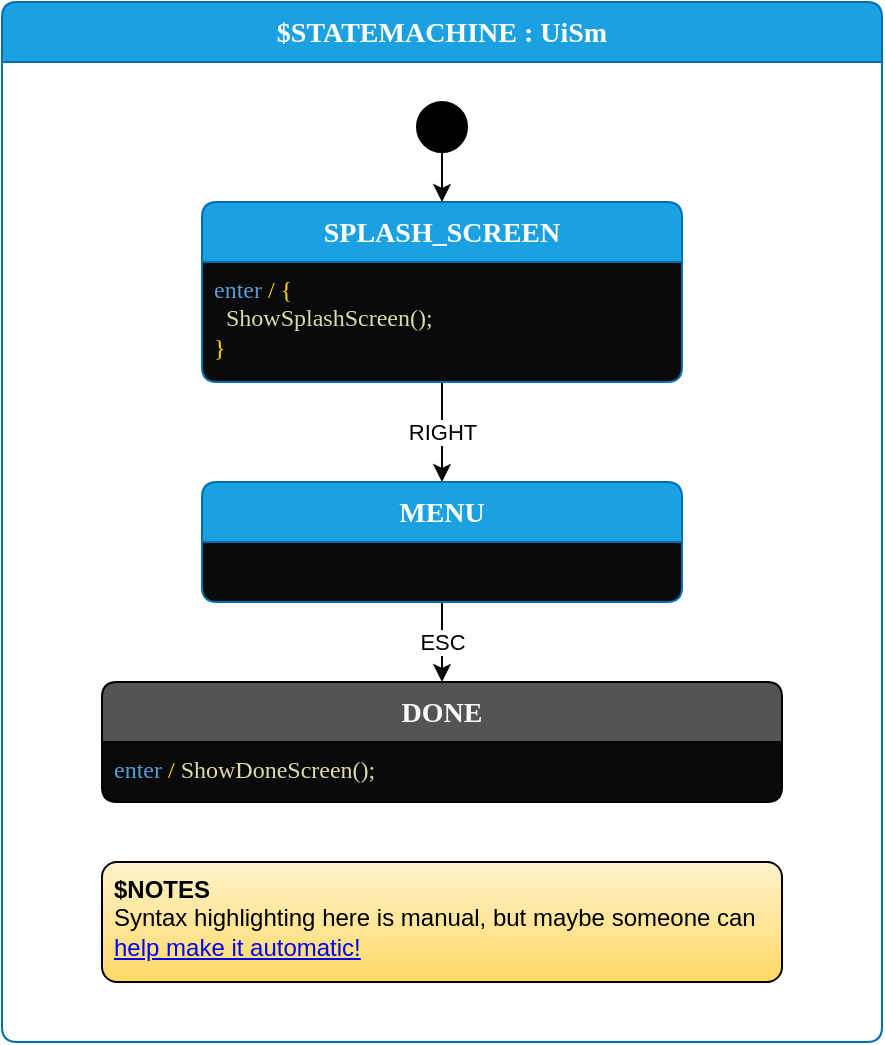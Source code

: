<mxfile>
    <diagram id="W3NqQyA0DYsyPUMlNqVw" name="Page-1">
        <mxGraphModel dx="1003" dy="425" grid="1" gridSize="10" guides="1" tooltips="1" connect="1" arrows="1" fold="1" page="1" pageScale="1" pageWidth="850" pageHeight="1100" math="0" shadow="0">
            <root>
                <mxCell id="0"/>
                <mxCell id="1" parent="0"/>
                <mxCell id="2" value="$STATEMACHINE : UiSm" style="shape=swimlane;rotatable=0;align=center;verticalAlign=top;fontFamily=Lucida Console;startSize=30;fontSize=14;fontStyle=1;fontColor=#ffffff;fillColor=#1ba1e2;swimlaneFillColor=default;rounded=1;arcSize=15;absoluteArcSize=1;strokeColor=#006EAF;" parent="1" vertex="1">
                    <mxGeometry x="40" y="40" width="440" height="520" as="geometry"/>
                </mxCell>
                <mxCell id="3" value=" " style="fontFamily=Lucida Console;align=left;verticalAlign=top;fillColor=none;gradientColor=none;strokeColor=none;rounded=0;spacingLeft=4;resizable=0;movable=0;deletable=0;rotatable=0;autosize=1;" parent="2" vertex="1" connectable="0">
                    <mxGeometry y="30" width="30" height="20" as="geometry"/>
                </mxCell>
                <mxCell id="4" value="$initial_state" style="shape=ellipse;aspect=fixed;fillColor=#000000;resizable=0;rotatable=0;noLabel=1;editable=0;" parent="2" vertex="1">
                    <mxGeometry x="207.5" y="50" width="25" height="25" as="geometry"/>
                </mxCell>
                <mxCell id="27" value="RIGHT" style="edgeStyle=none;html=1;exitX=0.5;exitY=1;exitDx=0;exitDy=0;entryX=0.5;entryY=0;entryDx=0;entryDy=0;" parent="2" source="5" target="11" edge="1">
                    <mxGeometry relative="1" as="geometry">
                        <mxPoint as="offset"/>
                    </mxGeometry>
                </mxCell>
                <mxCell id="5" value="SPLASH_SCREEN" style="shape=swimlane;rotatable=0;align=center;verticalAlign=top;fontFamily=Lucida Console;startSize=30;fontSize=14;fontStyle=1;fontColor=#ffffff;fillColor=#1ba1e2;swimlaneFillColor=#0A0A0A;rounded=1;arcSize=15;absoluteArcSize=1;strokeColor=#006EAF;labelBackgroundColor=none;labelBorderColor=none;" parent="2" vertex="1">
                    <mxGeometry x="100" y="100" width="240" height="90" as="geometry"/>
                </mxCell>
                <mxCell id="6" value="&lt;font color=&quot;#569cd6&quot;&gt;enter&lt;/font&gt;&lt;font color=&quot;#1ba1e2&quot;&gt; &lt;/font&gt;&lt;font color=&quot;#ffd700&quot;&gt;/ {&lt;br&gt;&amp;nbsp; &lt;/font&gt;&lt;font color=&quot;#dcdcaa&quot;&gt;ShowSplashScreen();&lt;br&gt;&lt;/font&gt;&lt;font color=&quot;#ffd700&quot;&gt;}&lt;/font&gt;" style="fontFamily=Lucida Console;align=left;verticalAlign=top;fillColor=none;gradientColor=none;strokeColor=none;rounded=0;spacingLeft=4;resizable=0;movable=0;deletable=0;rotatable=0;autosize=1;html=1;" parent="5" vertex="1" connectable="0">
                    <mxGeometry y="30" width="180" height="60" as="geometry"/>
                </mxCell>
                <mxCell id="9" style="entryX=0.5;entryY=0;entryDx=0;entryDy=0;" parent="2" source="4" target="5" edge="1">
                    <mxGeometry relative="1" as="geometry"/>
                </mxCell>
                <mxCell id="16" value="ESC" style="edgeStyle=none;html=1;entryX=0.5;entryY=0;entryDx=0;entryDy=0;" parent="2" source="11" target="14" edge="1">
                    <mxGeometry relative="1" as="geometry"/>
                </mxCell>
                <mxCell id="14" value="DONE" style="shape=swimlane;rotatable=0;align=center;verticalAlign=top;fontFamily=Lucida Console;startSize=30;fontSize=14;fontStyle=1;fontColor=#FAFAFA;fillColor=#545454;swimlaneFillColor=#0A0A0A;rounded=1;arcSize=15;absoluteArcSize=1;" parent="2" vertex="1">
                    <mxGeometry x="50" y="340" width="340" height="60" as="geometry"/>
                </mxCell>
                <mxCell id="15" value="&lt;font color=&quot;#569cd6&quot;&gt;enter &lt;/font&gt;&lt;font color=&quot;#ffd700&quot;&gt;/&amp;nbsp;&lt;/font&gt;&lt;font color=&quot;#dcdcaa&quot;&gt;ShowDoneScreen();&lt;/font&gt;" style="fontFamily=Lucida Console;align=left;verticalAlign=top;fillColor=none;gradientColor=none;strokeColor=none;rounded=0;spacingLeft=4;resizable=0;movable=0;deletable=0;rotatable=0;autosize=1;html=1;" parent="14" vertex="1" connectable="0">
                    <mxGeometry y="30" width="210" height="30" as="geometry"/>
                </mxCell>
                <mxCell id="11" value="MENU" style="shape=swimlane;rotatable=0;align=center;verticalAlign=top;fontFamily=Lucida Console;startSize=30;fontSize=14;fontStyle=1;fontColor=#ffffff;fillColor=#1ba1e2;swimlaneFillColor=#0A0A0A;rounded=1;arcSize=15;absoluteArcSize=1;strokeColor=#006EAF;" parent="2" vertex="1" collapsed="1">
                    <mxGeometry x="100" y="240" width="240" height="60" as="geometry">
                        <mxRectangle x="20" y="290" width="240" height="90" as="alternateBounds"/>
                    </mxGeometry>
                </mxCell>
                <mxCell id="12" value="enter / display.SetMenuMode(true);" style="fontFamily=Lucida Console;align=left;verticalAlign=top;fillColor=none;gradientColor=none;strokeColor=none;rounded=0;spacingLeft=4;resizable=0;movable=0;deletable=0;rotatable=0;autosize=1;" parent="11" vertex="1" connectable="0">
                    <mxGeometry y="30" width="270" height="30" as="geometry"/>
                </mxCell>
                <mxCell id="41" value="RIGHT" style="edgeStyle=none;html=1;exitX=1;exitY=0.25;exitDx=0;exitDy=0;entryX=0;entryY=0.25;entryDx=0;entryDy=0;" parent="11" source="18" target="39" edge="1">
                    <mxGeometry relative="1" as="geometry"/>
                </mxCell>
                <mxCell id="45" value="RIGHT" style="edgeStyle=none;html=1;exitX=1;exitY=0.25;exitDx=0;exitDy=0;entryX=0;entryY=0.25;entryDx=0;entryDy=0;" parent="11" source="23" target="43" edge="1">
                    <mxGeometry relative="1" as="geometry"/>
                </mxCell>
                <mxCell id="42" value="LEFT" style="edgeStyle=none;html=1;exitX=0;exitY=0.75;exitDx=0;exitDy=0;entryX=1;entryY=0.75;entryDx=0;entryDy=0;" parent="11" source="39" target="18" edge="1">
                    <mxGeometry relative="1" as="geometry"/>
                </mxCell>
                <mxCell id="46" value="LEFT" style="edgeStyle=none;html=1;exitX=0;exitY=0.75;exitDx=0;exitDy=0;entryX=1;entryY=0.75;entryDx=0;entryDy=0;" parent="11" source="43" target="23" edge="1">
                    <mxGeometry relative="1" as="geometry"/>
                </mxCell>
                <mxCell id="49" value="MAIN_MENU_INNER" style="shape=swimlane;rotatable=0;align=center;verticalAlign=top;fontFamily=Lucida Console;startSize=30;fontSize=14;fontStyle=1;fontColor=#FAFAFA;fillColor=#545454;swimlaneFillColor=default;rounded=1;arcSize=15;absoluteArcSize=1;" parent="11" vertex="1">
                    <mxGeometry x="30" y="145" width="360" height="690" as="geometry"/>
                </mxCell>
                <mxCell id="50" value="enter / MenuHeader(&quot;Main Menu&quot;); " style="fontFamily=Lucida Console;align=left;verticalAlign=top;fillColor=none;gradientColor=none;strokeColor=none;rounded=0;spacingLeft=4;resizable=0;movable=0;deletable=0;rotatable=0;autosize=1;" parent="49" vertex="1" connectable="0">
                    <mxGeometry y="30" width="260" height="30" as="geometry"/>
                </mxCell>
                <mxCell id="17" value="$initial_state" style="shape=ellipse;aspect=fixed;fillColor=#000000;resizable=0;rotatable=0;noLabel=1;editable=0;" parent="49" vertex="1">
                    <mxGeometry x="88" y="105" width="25" height="25" as="geometry"/>
                </mxCell>
                <mxCell id="30" value="&lt;b&gt;$PARENT_ALIAS&lt;/b&gt;" style="shape=rectangle;rounded=1;arcSize=15;absoluteArcSize=1;align=left;verticalAlign=top;whiteSpace=wrap;html=1;spacingLeft=4;strokeWidth=1;strokeColor=#BD7000;fillColor=#f0a30a;fontColor=#000000;" parent="49" vertex="1">
                    <mxGeometry x="200" y="100" width="120" height="30" as="geometry"/>
                </mxCell>
                <mxCell id="53" value="DOWN" style="edgeStyle=none;html=1;exitX=0.25;exitY=1;exitDx=0;exitDy=0;entryX=0.25;entryY=0;entryDx=0;entryDy=0;" parent="49" source="35" target="23" edge="1">
                    <mxGeometry relative="1" as="geometry"/>
                </mxCell>
                <mxCell id="35" value="DRINK" style="shape=swimlane;rotatable=0;align=center;verticalAlign=top;fontFamily=Lucida Console;startSize=30;fontSize=14;fontStyle=1;fontColor=#ffffff;fillColor=#1ba1e2;swimlaneFillColor=default;rounded=1;arcSize=15;absoluteArcSize=1;strokeColor=#006EAF;" parent="49" vertex="1">
                    <mxGeometry x="20" y="323" width="320" height="90" as="geometry"/>
                </mxCell>
                <mxCell id="36" value="enter / MenuOption(&quot;Select Drink&quot;); &#10;" style="fontFamily=Lucida Console;align=left;verticalAlign=top;fillColor=none;gradientColor=none;strokeColor=none;rounded=0;spacingLeft=4;resizable=0;movable=0;deletable=0;rotatable=0;autosize=1;" parent="35" vertex="1" connectable="0">
                    <mxGeometry y="30" width="280" height="30" as="geometry"/>
                </mxCell>
                <mxCell id="51" value="DOWN" style="edgeStyle=none;html=1;exitX=0.25;exitY=1;exitDx=0;exitDy=0;entryX=0.25;entryY=0;entryDx=0;entryDy=0;" parent="49" source="18" target="35" edge="1">
                    <mxGeometry relative="1" as="geometry"/>
                </mxCell>
                <mxCell id="18" value="FOOD" style="shape=swimlane;rotatable=0;align=center;verticalAlign=top;fontFamily=Lucida Console;startSize=30;fontSize=14;fontStyle=1;fontColor=#ffffff;fillColor=#008a00;swimlaneFillColor=default;rounded=1;arcSize=15;absoluteArcSize=1;strokeColor=#005700;" parent="49" vertex="1">
                    <mxGeometry x="20" y="170" width="320" height="90" as="geometry"/>
                </mxCell>
                <mxCell id="19" value="enter / MenuOption(&quot;Select Food&quot;); &#10;(UP, PG_UP) / Beep();" style="fontFamily=Lucida Console;align=left;verticalAlign=top;fillColor=none;gradientColor=none;strokeColor=none;rounded=0;spacingLeft=4;resizable=0;movable=0;deletable=0;rotatable=0;autosize=1;" parent="18" vertex="1" connectable="0">
                    <mxGeometry y="30" width="270" height="40" as="geometry"/>
                </mxCell>
                <mxCell id="22" style="edgeStyle=none;html=1;exitX=0.5;exitY=1;exitDx=0;exitDy=0;entryX=0.25;entryY=0;entryDx=0;entryDy=0;" parent="49" source="17" target="18" edge="1">
                    <mxGeometry relative="1" as="geometry"/>
                </mxCell>
                <mxCell id="31" value="PG_UP" style="edgeStyle=none;html=1;exitX=0.5;exitY=1;exitDx=0;exitDy=0;entryX=0.75;entryY=0;entryDx=0;entryDy=0;" parent="49" source="30" target="18" edge="1">
                    <mxGeometry relative="1" as="geometry"/>
                </mxCell>
                <mxCell id="26" value="UP" style="edgeStyle=none;html=1;exitX=0.75;exitY=0;exitDx=0;exitDy=0;entryX=0.75;entryY=1;entryDx=0;entryDy=0;startArrow=none;" parent="49" source="35" target="18" edge="1">
                    <mxGeometry relative="1" as="geometry"/>
                </mxCell>
                <mxCell id="52" value="UP" style="edgeStyle=none;html=1;exitX=0.75;exitY=0;exitDx=0;exitDy=0;entryX=0.75;entryY=1;entryDx=0;entryDy=0;" parent="49" source="23" target="35" edge="1">
                    <mxGeometry relative="1" as="geometry"/>
                </mxCell>
                <mxCell id="23" value="SYSTEM_INFO" style="shape=swimlane;rotatable=0;align=center;verticalAlign=top;fontFamily=Lucida Console;startSize=30;fontSize=14;fontStyle=1;fontColor=#ffffff;fillColor=#76608a;swimlaneFillColor=default;rounded=1;arcSize=15;absoluteArcSize=1;strokeColor=#432D57;" parent="49" vertex="1">
                    <mxGeometry x="20" y="470" width="320" height="90" as="geometry"/>
                </mxCell>
                <mxCell id="24" value="enter / MenuOption(&quot;System Info&quot;);&#10;(DOWN, PG_DOWN) / Beep();" style="fontFamily=Lucida Console;align=left;verticalAlign=top;fillColor=none;gradientColor=none;strokeColor=none;rounded=0;spacingLeft=4;resizable=0;movable=0;deletable=0;rotatable=0;autosize=1;" parent="23" vertex="1" connectable="0">
                    <mxGeometry y="30" width="270" height="40" as="geometry"/>
                </mxCell>
                <mxCell id="33" value="PG_DOWN" style="edgeStyle=none;html=1;exitX=0.75;exitY=1;exitDx=0;exitDy=0;entryX=0.75;entryY=1;entryDx=0;entryDy=0;" parent="49" source="49" target="23" edge="1">
                    <mxGeometry relative="1" as="geometry"/>
                </mxCell>
                <mxCell id="138" value="&lt;b&gt;$NOTES&lt;/b&gt;&lt;br&gt;PARENT_ALIAS here aliases MAIN_MENU_INNER. Parent aliases can help with drawing." style="shape=rectangle;rounded=1;arcSize=15;absoluteArcSize=1;align=left;verticalAlign=top;whiteSpace=wrap;html=1;spacingLeft=4;strokeWidth=1;strokeColor=default;fillColor=#fff2cc;fontColor=#000000;gradientColor=#ffd966;" parent="49" vertex="1">
                    <mxGeometry x="20" y="580" width="210" height="70" as="geometry"/>
                </mxCell>
                <mxCell id="57" value="via exit food_selected" style="edgeStyle=none;html=1;exitX=0;exitY=0.5;exitDx=0;exitDy=0;entryX=1;entryY=0.5;entryDx=0;entryDy=0;" parent="11" source="39" target="18" edge="1">
                    <mxGeometry relative="1" as="geometry"/>
                </mxCell>
                <mxCell id="55" value="LEFT" style="edgeStyle=orthogonalEdgeStyle;html=1;exitX=0;exitY=0.75;exitDx=0;exitDy=0;entryX=1;entryY=0.75;entryDx=0;entryDy=0;curved=1;" parent="11" source="47" target="35" edge="1">
                    <mxGeometry relative="1" as="geometry"/>
                </mxCell>
                <mxCell id="56" value="RIGHT" style="edgeStyle=none;html=1;exitX=1;exitY=0.25;exitDx=0;exitDy=0;entryX=0;entryY=0.25;entryDx=0;entryDy=0;" parent="11" source="35" target="47" edge="1">
                    <mxGeometry relative="1" as="geometry"/>
                </mxCell>
                <mxCell id="112" value="ESC" style="edgeStyle=none;html=1;exitX=0.5;exitY=0;exitDx=0;exitDy=0;labelBackgroundColor=none;entryX=1.001;entryY=0.032;entryDx=0;entryDy=0;entryPerimeter=0;" parent="11" source="110" target="49" edge="1">
                    <mxGeometry x="-0.895" y="20" relative="1" as="geometry">
                        <Array as="points">
                            <mxPoint x="645" y="165"/>
                        </Array>
                        <mxPoint as="offset"/>
                        <mxPoint x="390" y="166" as="targetPoint"/>
                    </mxGeometry>
                </mxCell>
                <mxCell id="110" value="ESC_CATCHER_1" style="shape=swimlane;rotatable=0;align=center;verticalAlign=top;fontFamily=Lucida Console;startSize=30;fontSize=14;fontStyle=1;fontColor=#FAFAFA;fillColor=#545454;swimlaneFillColor=default;rounded=1;arcSize=15;absoluteArcSize=1;" parent="11" vertex="1">
                    <mxGeometry x="470" y="265" width="350" height="570" as="geometry"/>
                </mxCell>
                <mxCell id="111" value=" " style="fontFamily=Lucida Console;align=left;verticalAlign=top;fillColor=none;gradientColor=none;strokeColor=none;rounded=0;spacingLeft=4;resizable=0;movable=0;deletable=0;rotatable=0;autosize=1;" parent="110" vertex="1" connectable="0">
                    <mxGeometry y="30" width="30" height="20" as="geometry"/>
                </mxCell>
                <mxCell id="54" value="RIGHT via entry self_destruct" style="html=1;exitX=0.25;exitY=1;exitDx=0;exitDy=0;entryX=0.5;entryY=0;entryDx=0;entryDy=0;edgeStyle=orthogonalEdgeStyle;" parent="110" source="47" target="43" edge="1">
                    <mxGeometry x="0.23" y="72" relative="1" as="geometry">
                        <mxPoint x="110" y="440" as="targetPoint"/>
                        <mxPoint x="-2" y="-15" as="offset"/>
                    </mxGeometry>
                </mxCell>
                <mxCell id="47" value="DRINK_MENU" style="shape=swimlane;rotatable=0;align=center;verticalAlign=top;fontFamily=Lucida Console;startSize=30;fontSize=14;fontStyle=1;fontColor=#ffffff;fillColor=#1ba1e2;swimlaneFillColor=default;rounded=1;arcSize=15;absoluteArcSize=1;strokeColor=#006EAF;" parent="110" vertex="1">
                    <mxGeometry x="20" y="200" width="300" height="100" as="geometry">
                        <mxRectangle x="480" y="380" width="190" height="90" as="alternateBounds"/>
                    </mxGeometry>
                </mxCell>
                <mxCell id="48" value="enter / {&#10;  MenuHeader(&quot;Coffee System Offline&quot;);&#10;  MenuOption(&quot;Activate self destruct?&quot;);&#10;}" style="fontFamily=Lucida Console;align=left;verticalAlign=top;fillColor=none;gradientColor=none;strokeColor=none;rounded=0;spacingLeft=4;resizable=0;movable=0;deletable=0;rotatable=0;autosize=1;" parent="47" vertex="1" connectable="0">
                    <mxGeometry y="30" width="310" height="70" as="geometry"/>
                </mxCell>
                <mxCell id="39" value="FOOD_MENU" style="shape=swimlane;rotatable=0;align=center;verticalAlign=top;fontFamily=Lucida Console;startSize=30;fontSize=14;fontStyle=1;fontColor=#ffffff;fillColor=#008a00;swimlaneFillColor=default;rounded=1;arcSize=15;absoluteArcSize=1;strokeColor=#005700;" parent="110" vertex="1" collapsed="1">
                    <mxGeometry x="70" y="50" width="190" height="90" as="geometry">
                        <mxRectangle x="490" y="175" width="320" height="90" as="alternateBounds"/>
                    </mxGeometry>
                </mxCell>
                <mxCell id="40" value="enter / MenuHeader(&quot;Food Menu&quot;);" style="fontFamily=Lucida Console;align=left;verticalAlign=top;fillColor=none;gradientColor=none;strokeColor=none;rounded=0;spacingLeft=4;resizable=0;movable=0;deletable=0;rotatable=0;autosize=1;" parent="39" vertex="1" connectable="0">
                    <mxGeometry y="30" width="260" height="30" as="geometry"/>
                </mxCell>
                <mxCell id="109" style="edgeStyle=none;html=1;exitX=0.5;exitY=1;exitDx=0;exitDy=0;entryX=0.5;entryY=0;entryDx=0;entryDy=0;labelBackgroundColor=none;" parent="39" source="108" target="106" edge="1">
                    <mxGeometry relative="1" as="geometry"/>
                </mxCell>
                <mxCell id="123" value="DOWN" style="edgeStyle=none;html=1;exitX=0.75;exitY=1;exitDx=0;exitDy=0;entryX=0.75;entryY=0;entryDx=0;entryDy=0;labelBackgroundColor=none;" parent="39" source="106" target="117" edge="1">
                    <mxGeometry relative="1" as="geometry"/>
                </mxCell>
                <mxCell id="132" value="RIGHT / burritoCount--;" style="edgeStyle=orthogonalEdgeStyle;html=1;exitX=1;exitY=0.5;exitDx=0;exitDy=0;entryX=0.25;entryY=0;entryDx=0;entryDy=0;labelBackgroundColor=default;" parent="39" source="106" target="121" edge="1">
                    <mxGeometry relative="1" as="geometry"/>
                </mxCell>
                <mxCell id="106" value="EAT_BURRITO" style="shape=swimlane;rotatable=0;align=center;verticalAlign=top;fontFamily=Lucida Console;startSize=30;fontSize=14;fontStyle=1;fontColor=#ffffff;fillColor=#1ba1e2;swimlaneFillColor=default;rounded=1;arcSize=15;absoluteArcSize=1;strokeColor=#006EAF;" parent="39" vertex="1">
                    <mxGeometry x="40" y="150" width="300" height="70" as="geometry"/>
                </mxCell>
                <mxCell id="107" value="enter / MenuOption(&quot;Big Fat Burrito&quot;);" style="fontFamily=Lucida Console;align=left;verticalAlign=top;fillColor=none;gradientColor=none;strokeColor=none;rounded=0;spacingLeft=4;resizable=0;movable=0;deletable=0;rotatable=0;autosize=1;" parent="106" vertex="1" connectable="0">
                    <mxGeometry y="30" width="300" height="30" as="geometry"/>
                </mxCell>
                <mxCell id="108" value="$initial_state" style="shape=ellipse;aspect=fixed;fillColor=#000000;resizable=0;rotatable=0;noLabel=1;editable=0;" parent="39" vertex="1">
                    <mxGeometry x="177.5" y="90" width="25" height="25" as="geometry"/>
                </mxCell>
                <mxCell id="124" value="DOWN" style="edgeStyle=none;html=1;exitX=0.75;exitY=1;exitDx=0;exitDy=0;entryX=0.75;entryY=0;entryDx=0;entryDy=0;labelBackgroundColor=none;" parent="39" source="117" target="119" edge="1">
                    <mxGeometry relative="1" as="geometry"/>
                </mxCell>
                <mxCell id="126" value="UP" style="edgeStyle=none;html=1;exitX=0.25;exitY=0;exitDx=0;exitDy=0;entryX=0.25;entryY=1;entryDx=0;entryDy=0;labelBackgroundColor=none;" parent="39" source="117" target="106" edge="1">
                    <mxGeometry relative="1" as="geometry"/>
                </mxCell>
                <mxCell id="127" value="RIGHT" style="edgeStyle=none;html=1;exitX=1;exitY=0.5;exitDx=0;exitDy=0;entryX=0;entryY=0.5;entryDx=0;entryDy=0;labelBackgroundColor=default;" parent="39" source="117" target="128" edge="1">
                    <mxGeometry relative="1" as="geometry"/>
                </mxCell>
                <mxCell id="117" value="EAT_SLUDGE" style="shape=swimlane;rotatable=0;align=center;verticalAlign=top;fontFamily=Lucida Console;startSize=30;fontSize=14;fontStyle=1;fontColor=#ffffff;fillColor=#1ba1e2;swimlaneFillColor=default;rounded=1;arcSize=15;absoluteArcSize=1;strokeColor=#006EAF;" parent="39" vertex="1">
                    <mxGeometry x="40" y="300" width="300" height="70" as="geometry"/>
                </mxCell>
                <mxCell id="118" value="enter / MenuOption(&quot;Nutrient Mush&quot;);" style="fontFamily=Lucida Console;align=left;verticalAlign=top;fillColor=none;gradientColor=none;strokeColor=none;rounded=0;spacingLeft=4;resizable=0;movable=0;deletable=0;rotatable=0;autosize=1;" parent="117" vertex="1" connectable="0">
                    <mxGeometry y="30" width="290" height="30" as="geometry"/>
                </mxCell>
                <mxCell id="125" value="UP" style="edgeStyle=none;html=1;exitX=0.25;exitY=0;exitDx=0;exitDy=0;entryX=0.25;entryY=1;entryDx=0;entryDy=0;labelBackgroundColor=none;" parent="39" source="119" target="117" edge="1">
                    <mxGeometry relative="1" as="geometry"/>
                </mxCell>
                <mxCell id="133" value="RIGHT" style="edgeStyle=orthogonalEdgeStyle;html=1;exitX=1;exitY=0.5;exitDx=0;exitDy=0;entryX=0.25;entryY=1;entryDx=0;entryDy=0;labelBackgroundColor=default;" parent="39" source="119" target="121" edge="1">
                    <mxGeometry relative="1" as="geometry"/>
                </mxCell>
                <mxCell id="119" value="EAT_MRE" style="shape=swimlane;rotatable=0;align=center;verticalAlign=top;fontFamily=Lucida Console;startSize=30;fontSize=14;fontStyle=1;fontColor=#ffffff;fillColor=#1ba1e2;swimlaneFillColor=default;rounded=1;arcSize=15;absoluteArcSize=1;strokeColor=#006EAF;" parent="39" vertex="1">
                    <mxGeometry x="40" y="440" width="300" height="70" as="geometry"/>
                </mxCell>
                <mxCell id="120" value="enter / MenuOption(&quot;MRE&quot;);" style="fontFamily=Lucida Console;align=left;verticalAlign=top;fillColor=none;gradientColor=none;strokeColor=none;rounded=0;spacingLeft=4;resizable=0;movable=0;deletable=0;rotatable=0;autosize=1;" parent="119" vertex="1" connectable="0">
                    <mxGeometry y="30" width="210" height="30" as="geometry"/>
                </mxCell>
                <mxCell id="134" value="&lt;span style=&quot;&quot;&gt;[ t1After( 3.5 s ) ]&lt;/span&gt;" style="html=1;exitX=1;exitY=0.5;exitDx=0;exitDy=0;entryX=0;entryY=0.5;entryDx=0;entryDy=0;labelBackgroundColor=default;" parent="39" source="121" target="113" edge="1">
                    <mxGeometry relative="1" as="geometry"/>
                </mxCell>
                <mxCell id="113" value="exit : food_selected" style="fontFamily=Lucida Console;align=center;verticalAlign=middle;shape=ellipse;aspect=fixed;resizable=0;rotatable=0;labelPosition=center;verticalLabelPosition=top;strokeColor=#b11f1f;strokeWidth=4;fillColor=#FFFFFF;gradientColor=#d4d4d4cc;" parent="39" vertex="1">
                    <mxGeometry x="1245" y="320" width="30" height="30" as="geometry"/>
                </mxCell>
                <mxCell id="135" value="EVENT_EATER_2" style="shape=swimlane;rotatable=0;align=center;verticalAlign=top;fontFamily=Lucida Console;startSize=30;fontSize=14;fontStyle=1;fontColor=#ffffff;fillColor=#647687;swimlaneFillColor=default;rounded=1;arcSize=15;absoluteArcSize=1;strokeColor=#314354;" parent="39" vertex="1">
                    <mxGeometry x="420" y="80" width="710" height="450" as="geometry"/>
                </mxCell>
                <mxCell id="136" value="(LEFT, ESC) / { }" style="fontFamily=Lucida Console;align=left;verticalAlign=top;fillColor=none;gradientColor=none;strokeColor=none;rounded=0;spacingLeft=4;resizable=0;movable=0;deletable=0;rotatable=0;autosize=1;" parent="135" vertex="1" connectable="0">
                    <mxGeometry y="30" width="150" height="30" as="geometry"/>
                </mxCell>
                <mxCell id="128" value="COOKING_FOOD1" style="shape=swimlane;rotatable=0;align=center;verticalAlign=top;fontFamily=Lucida Console;startSize=30;fontSize=14;fontStyle=1;fontColor=#ffffff;fillColor=#1ba1e2;swimlaneFillColor=default;rounded=1;arcSize=15;absoluteArcSize=1;strokeColor=#006EAF;" parent="135" vertex="1">
                    <mxGeometry x="20" y="210" width="250" height="90" as="geometry"/>
                </mxCell>
                <mxCell id="129" value="enter / t1Restart();&#10;enter / MenuHeader(&quot;Mush...&quot;);&#10;enter / MenuOption(&quot;Gross...&quot;);" style="fontFamily=Lucida Console;align=left;verticalAlign=top;fillColor=none;gradientColor=none;strokeColor=none;rounded=0;spacingLeft=4;resizable=0;movable=0;deletable=0;rotatable=0;autosize=1;" parent="128" vertex="1" connectable="0">
                    <mxGeometry y="30" width="250" height="60" as="geometry"/>
                </mxCell>
                <mxCell id="121" value="COOKING_FOOD" style="shape=swimlane;rotatable=0;align=center;verticalAlign=top;fontFamily=Lucida Console;startSize=30;fontSize=14;fontStyle=1;fontColor=#ffffff;fillColor=#1ba1e2;swimlaneFillColor=default;rounded=1;arcSize=15;absoluteArcSize=1;strokeColor=#006EAF;" parent="135" vertex="1">
                    <mxGeometry x="370" y="195" width="300" height="120" as="geometry"/>
                </mxCell>
                <mxCell id="122" value="enter / {&#10;  t1Restart();&#10;  MenuHeader(&quot;Cooking Food&quot;);&#10;  MenuOption(&quot;...&quot;);&#10;}" style="fontFamily=Lucida Console;align=left;verticalAlign=top;fillColor=none;gradientColor=none;strokeColor=none;rounded=0;spacingLeft=4;resizable=0;movable=0;deletable=0;rotatable=0;autosize=1;" parent="121" vertex="1" connectable="0">
                    <mxGeometry y="30" width="240" height="90" as="geometry"/>
                </mxCell>
                <mxCell id="130" value="[ t1After( 1s ) ]" style="edgeStyle=none;html=1;exitX=1;exitY=0.5;exitDx=0;exitDy=0;entryX=0;entryY=0.5;entryDx=0;entryDy=0;labelBackgroundColor=none;" parent="135" source="128" target="121" edge="1">
                    <mxGeometry y="15" relative="1" as="geometry">
                        <mxPoint as="offset"/>
                    </mxGeometry>
                </mxCell>
                <mxCell id="139" value="&lt;b&gt;$NOTES&lt;/b&gt;&lt;br&gt;This parent state simply eats the LEFT and ESC events so that they have no effect." style="shape=rectangle;rounded=1;arcSize=15;absoluteArcSize=1;align=left;verticalAlign=top;whiteSpace=wrap;html=1;spacingLeft=4;strokeWidth=1;strokeColor=default;fillColor=#fff2cc;fontColor=#000000;gradientColor=#ffd966;" vertex="1" parent="135">
                    <mxGeometry x="490" y="50" width="200" height="70" as="geometry"/>
                </mxCell>
                <mxCell id="43" value="SYSTEM_INFO_MENU" style="shape=swimlane;rotatable=0;align=center;verticalAlign=top;fontFamily=Lucida Console;startSize=30;fontSize=14;fontStyle=1;fontColor=#ffffff;fillColor=#76608a;swimlaneFillColor=default;rounded=1;arcSize=15;absoluteArcSize=1;strokeColor=#432D57;" parent="110" vertex="1" collapsed="1">
                    <mxGeometry x="15" y="350" width="190" height="90" as="geometry">
                        <mxRectangle x="480" y="565" width="320" height="90" as="alternateBounds"/>
                    </mxGeometry>
                </mxCell>
                <mxCell id="44" value="" style="fontFamily=Lucida Console;align=left;verticalAlign=top;fillColor=none;gradientColor=none;strokeColor=none;rounded=0;spacingLeft=4;resizable=0;movable=0;deletable=0;rotatable=0;autosize=1;" parent="43" vertex="1" connectable="0">
                    <mxGeometry y="30" width="50" height="40" as="geometry"/>
                </mxCell>
                <mxCell id="58" value="" style="fontFamily=Lucida Console;align=left;verticalAlign=top;fillColor=none;gradientColor=none;strokeColor=none;rounded=0;spacingLeft=4;resizable=0;movable=0;deletable=0;rotatable=0;autosize=1;" parent="43" vertex="1" connectable="0">
                    <mxGeometry x="10" y="40" width="50" height="40" as="geometry"/>
                </mxCell>
                <mxCell id="67" value="DOWN" style="edgeStyle=none;html=1;exitX=0.25;exitY=1;exitDx=0;exitDy=0;entryX=0.25;entryY=0;entryDx=0;entryDy=0;" parent="43" source="68" target="77" edge="1">
                    <mxGeometry relative="1" as="geometry"/>
                </mxCell>
                <mxCell id="68" value="BURRITO_COUNT" style="shape=swimlane;rotatable=0;align=center;verticalAlign=top;fontFamily=Lucida Console;startSize=30;fontSize=14;fontStyle=1;fontColor=#ffffff;fillColor=#1ba1e2;swimlaneFillColor=default;rounded=1;arcSize=15;absoluteArcSize=1;strokeColor=#006EAF;" parent="43" vertex="1">
                    <mxGeometry x="60" y="390" width="430" height="90" as="geometry"/>
                </mxCell>
                <mxCell id="69" value="enter / MenuOption(&quot;Burrito count: &quot; + burritoCount); &#10;" style="fontFamily=Lucida Console;align=left;verticalAlign=top;fillColor=none;gradientColor=none;strokeColor=none;rounded=0;spacingLeft=4;resizable=0;movable=0;deletable=0;rotatable=0;autosize=1;" parent="68" vertex="1" connectable="0">
                    <mxGeometry y="30" width="410" height="30" as="geometry"/>
                </mxCell>
                <mxCell id="70" value="DOWN" style="edgeStyle=none;html=1;exitX=0.25;exitY=1;exitDx=0;exitDy=0;entryX=0.25;entryY=0;entryDx=0;entryDy=0;" parent="43" source="71" target="68" edge="1">
                    <mxGeometry relative="1" as="geometry"/>
                </mxCell>
                <mxCell id="71" value="DISTANCE" style="shape=swimlane;rotatable=0;align=center;verticalAlign=top;fontFamily=Lucida Console;startSize=30;fontSize=14;fontStyle=1;fontColor=#ffffff;fillColor=#1ba1e2;swimlaneFillColor=default;rounded=1;arcSize=15;absoluteArcSize=1;strokeColor=#006EAF;" parent="43" vertex="1">
                    <mxGeometry x="60" y="180" width="430" height="90" as="geometry"/>
                </mxCell>
                <mxCell id="72" value="enter / MenuOption(&quot;Distance to Tau Ceti: &quot; + distance); &#10;(UP, PG_UP) / Beep();" style="fontFamily=Lucida Console;align=left;verticalAlign=top;fillColor=none;gradientColor=none;strokeColor=none;rounded=0;spacingLeft=4;resizable=0;movable=0;deletable=0;rotatable=0;autosize=1;" parent="71" vertex="1" connectable="0">
                    <mxGeometry y="30" width="430" height="40" as="geometry"/>
                </mxCell>
                <mxCell id="73" value="&lt;span style=&quot;font-family: &amp;quot;Lucida Console&amp;quot;; font-size: 12px; text-align: left;&quot;&gt;/ MenuHeader(&quot;System Info&quot;);&lt;/span&gt;" style="edgeStyle=none;html=1;exitX=0.5;exitY=1;exitDx=0;exitDy=0;entryX=0.25;entryY=0;entryDx=0;entryDy=0;labelBackgroundColor=default;" parent="43" source="65" target="71" edge="1">
                    <mxGeometry relative="1" as="geometry"/>
                </mxCell>
                <mxCell id="74" value="PG_UP" style="edgeStyle=none;html=1;exitX=0.5;exitY=1;exitDx=0;exitDy=0;entryX=0.75;entryY=0;entryDx=0;entryDy=0;" parent="43" source="66" target="71" edge="1">
                    <mxGeometry relative="1" as="geometry"/>
                </mxCell>
                <mxCell id="75" value="UP" style="edgeStyle=none;html=1;exitX=0.75;exitY=0;exitDx=0;exitDy=0;entryX=0.75;entryY=1;entryDx=0;entryDy=0;startArrow=none;" parent="43" source="68" target="71" edge="1">
                    <mxGeometry relative="1" as="geometry"/>
                </mxCell>
                <mxCell id="76" value="UP" style="edgeStyle=none;html=1;exitX=0.75;exitY=0;exitDx=0;exitDy=0;entryX=0.75;entryY=1;entryDx=0;entryDy=0;" parent="43" source="77" target="68" edge="1">
                    <mxGeometry relative="1" as="geometry"/>
                </mxCell>
                <mxCell id="95" value="RIGHT [count &amp;gt;= 5]" style="edgeStyle=none;html=1;exitX=1;exitY=0.25;exitDx=0;exitDy=0;entryX=0;entryY=0.25;entryDx=0;entryDy=0;" parent="43" source="77" target="91" edge="1">
                    <mxGeometry relative="1" as="geometry"/>
                </mxCell>
                <mxCell id="77" value="SELF_DESTRUCT_OPTION" style="shape=swimlane;rotatable=0;align=center;verticalAlign=top;fontFamily=Lucida Console;startSize=30;fontSize=14;fontStyle=1;fontColor=#ffffff;fillColor=#a20025;swimlaneFillColor=default;rounded=1;arcSize=15;absoluteArcSize=1;strokeColor=#6F0000;" parent="43" vertex="1">
                    <mxGeometry x="60" y="570" width="430" height="130" as="geometry"/>
                </mxCell>
                <mxCell id="78" value="enter / {&#10;  count = 0;&#10;  MenuOption(&quot;Self Destruct?&quot;);&#10;}&#10;1. RIGHT / count++; Beep();&#10;(DOWN, PG_DOWN) / Beep();" style="fontFamily=Lucida Console;align=left;verticalAlign=top;fillColor=none;gradientColor=none;strokeColor=none;rounded=0;spacingLeft=4;resizable=0;movable=0;deletable=0;rotatable=0;autosize=1;" parent="77" vertex="1" connectable="0">
                    <mxGeometry y="30" width="250" height="100" as="geometry"/>
                </mxCell>
                <mxCell id="79" value="PG_DOWN" style="edgeStyle=none;html=1;exitX=0.5;exitY=0;exitDx=0;exitDy=0;entryX=0.75;entryY=1;entryDx=0;entryDy=0;" parent="43" source="90" target="77" edge="1">
                    <mxGeometry relative="1" as="geometry">
                        <mxPoint x="280" y="695" as="sourcePoint"/>
                    </mxGeometry>
                </mxCell>
                <mxCell id="94" style="edgeStyle=none;html=1;exitX=0.5;exitY=1;exitDx=0;exitDy=0;entryX=0.25;entryY=0;entryDx=0;entryDy=0;" parent="43" source="93" target="91" edge="1">
                    <mxGeometry relative="1" as="geometry"/>
                </mxCell>
                <mxCell id="90" value="&lt;b&gt;$PARENT_ALIAS&lt;/b&gt;" style="shape=rectangle;rounded=1;arcSize=15;absoluteArcSize=1;align=left;verticalAlign=top;whiteSpace=wrap;html=1;spacingLeft=4;strokeWidth=1;strokeColor=#BD7000;fillColor=#f0a30a;fontColor=#000000;" parent="43" vertex="1">
                    <mxGeometry x="322" y="760" width="120" height="40" as="geometry"/>
                </mxCell>
                <mxCell id="66" value="&lt;b&gt;$PARENT_ALIAS&lt;/b&gt;" style="shape=rectangle;rounded=1;arcSize=15;absoluteArcSize=1;align=left;verticalAlign=top;whiteSpace=wrap;html=1;spacingLeft=4;strokeWidth=1;strokeColor=#BD7000;fillColor=#f0a30a;fontColor=#000000;" parent="43" vertex="1">
                    <mxGeometry x="323" y="100" width="120" height="40" as="geometry"/>
                </mxCell>
                <mxCell id="65" value="$initial_state" style="shape=ellipse;aspect=fixed;fillColor=#000000;resizable=0;rotatable=0;noLabel=1;editable=0;" parent="43" vertex="1">
                    <mxGeometry x="155" y="75" width="25" height="25" as="geometry"/>
                </mxCell>
                <mxCell id="93" value="entry : self_destruct" style="fontFamily=Lucida Console;align=center;verticalAlign=middle;shape=ellipse;aspect=fixed;resizable=0;rotatable=0;labelPosition=center;verticalLabelPosition=top;strokeColor=#27ae27;strokeWidth=4;fillColor=#FFFFFF;gradientColor=#d4d4d4cc;" parent="43" vertex="1">
                    <mxGeometry x="680" y="520" width="30" height="30" as="geometry"/>
                </mxCell>
                <mxCell id="91" value="SELF_DESTRUCT" style="shape=swimlane;rotatable=0;align=center;verticalAlign=top;fontFamily=Lucida Console;startSize=30;fontSize=14;fontStyle=1;fontColor=#ffffff;fillColor=#a20025;swimlaneFillColor=default;rounded=1;arcSize=15;absoluteArcSize=1;strokeColor=#6F0000;" parent="43" vertex="1" collapsed="1">
                    <mxGeometry x="640" y="580" width="220" height="90" as="geometry">
                        <mxRectangle x="520" y="580" width="320" height="90" as="alternateBounds"/>
                    </mxGeometry>
                </mxCell>
                <mxCell id="92" value="enter / StartSelfDestructTimer();&#10;LEFT / Beep();" style="fontFamily=Lucida Console;align=left;verticalAlign=top;fillColor=none;gradientColor=none;strokeColor=none;rounded=0;spacingLeft=4;resizable=0;movable=0;deletable=0;rotatable=0;autosize=1;" parent="91" vertex="1" connectable="0">
                    <mxGeometry y="30" width="260" height="40" as="geometry"/>
                </mxCell>
                <mxCell id="101" value="&lt;span style=&quot;font-family: &amp;quot;Lucida Console&amp;quot;; font-size: 12px; text-align: left;&quot;&gt;[ t1.Elapsed.Seconds &amp;gt;= 1 ]&lt;/span&gt;" style="edgeStyle=none;html=1;exitX=0.25;exitY=1;exitDx=0;exitDy=0;entryX=0.5;entryY=1;entryDx=0;entryDy=0;labelBackgroundColor=none;" parent="91" source="97" target="97" edge="1">
                    <mxGeometry x="0.071" y="-10" relative="1" as="geometry">
                        <mxPoint x="290" y="280" as="targetPoint"/>
                        <Array as="points">
                            <mxPoint x="180" y="290"/>
                            <mxPoint x="320" y="290"/>
                        </Array>
                        <mxPoint as="offset"/>
                    </mxGeometry>
                </mxCell>
                <mxCell id="97" value="SD_1" style="shape=swimlane;rotatable=0;align=center;verticalAlign=top;fontFamily=Lucida Console;startSize=30;fontSize=14;fontStyle=1;fontColor=#ffffff;fillColor=#a20025;swimlaneFillColor=default;rounded=1;arcSize=15;absoluteArcSize=1;strokeColor=#6F0000;" parent="91" vertex="1">
                    <mxGeometry x="40" y="130" width="560" height="120" as="geometry"/>
                </mxCell>
                <mxCell id="98" value="enter / Beep();&#10;enter / t1.Restart();&#10;enter / MenuHeader($&quot;SELF DESTRUCT IN &quot; + SelfDestructSeconds);&#10;DO [SelfDestructSeconds &lt;= 0] / SelfDestruct();&#10;&#10; " style="fontFamily=Lucida Console;align=left;verticalAlign=top;fillColor=none;gradientColor=none;strokeColor=none;rounded=0;spacingLeft=4;resizable=0;movable=0;deletable=0;rotatable=0;autosize=1;" parent="97" vertex="1" connectable="0">
                    <mxGeometry y="30" width="480" height="90" as="geometry"/>
                </mxCell>
                <mxCell id="100" style="edgeStyle=none;html=1;exitX=0.5;exitY=1;exitDx=0;exitDy=0;" parent="91" source="99" target="97" edge="1">
                    <mxGeometry relative="1" as="geometry"/>
                </mxCell>
                <mxCell id="99" value="$initial_state" style="shape=ellipse;aspect=fixed;fillColor=#000000;resizable=0;rotatable=0;noLabel=1;editable=0;" parent="91" vertex="1">
                    <mxGeometry x="307.5" y="80" width="25" height="25" as="geometry"/>
                </mxCell>
                <mxCell id="137" value="&lt;b&gt;$NOTES&lt;/b&gt;&lt;br&gt;This group provides a simple way to handle&lt;br&gt;the ESC key to go back to the main menu." style="shape=rectangle;rounded=1;arcSize=15;absoluteArcSize=1;align=left;verticalAlign=top;whiteSpace=wrap;html=1;spacingLeft=4;strokeWidth=1;strokeColor=default;fillColor=#fff2cc;fontColor=#000000;gradientColor=#ffd966;" parent="110" vertex="1">
                    <mxGeometry x="15" y="460" width="250" height="70" as="geometry"/>
                </mxCell>
                <mxCell id="116" style="edgeStyle=none;html=1;entryX=0.5;entryY=0;entryDx=0;entryDy=0;labelBackgroundColor=none;" parent="11" source="115" target="49" edge="1">
                    <mxGeometry relative="1" as="geometry"/>
                </mxCell>
                <mxCell id="115" value="$initial_state" style="shape=ellipse;aspect=fixed;fillColor=#000000;resizable=0;rotatable=0;noLabel=1;editable=0;" parent="11" vertex="1">
                    <mxGeometry x="197.5" y="80" width="25" height="25" as="geometry"/>
                </mxCell>
                <mxCell id="140" value="&lt;b&gt;$NOTES&lt;/b&gt;&lt;br&gt;Syntax highlighting here is manual, but maybe someone can &lt;a href=&quot;https://github.com/StateSmith/StateSmith-drawio-plugin/issues/26&quot;&gt;help make it automatic!&lt;/a&gt;" style="shape=rectangle;rounded=1;arcSize=15;absoluteArcSize=1;align=left;verticalAlign=top;whiteSpace=wrap;html=1;spacingLeft=4;strokeWidth=1;strokeColor=default;fillColor=#fff2cc;fontColor=#000000;gradientColor=#ffd966;labelBackgroundColor=none;labelBorderColor=none;" vertex="1" parent="2">
                    <mxGeometry x="50" y="430" width="340" height="60" as="geometry"/>
                </mxCell>
            </root>
        </mxGraphModel>
    </diagram>
</mxfile>
